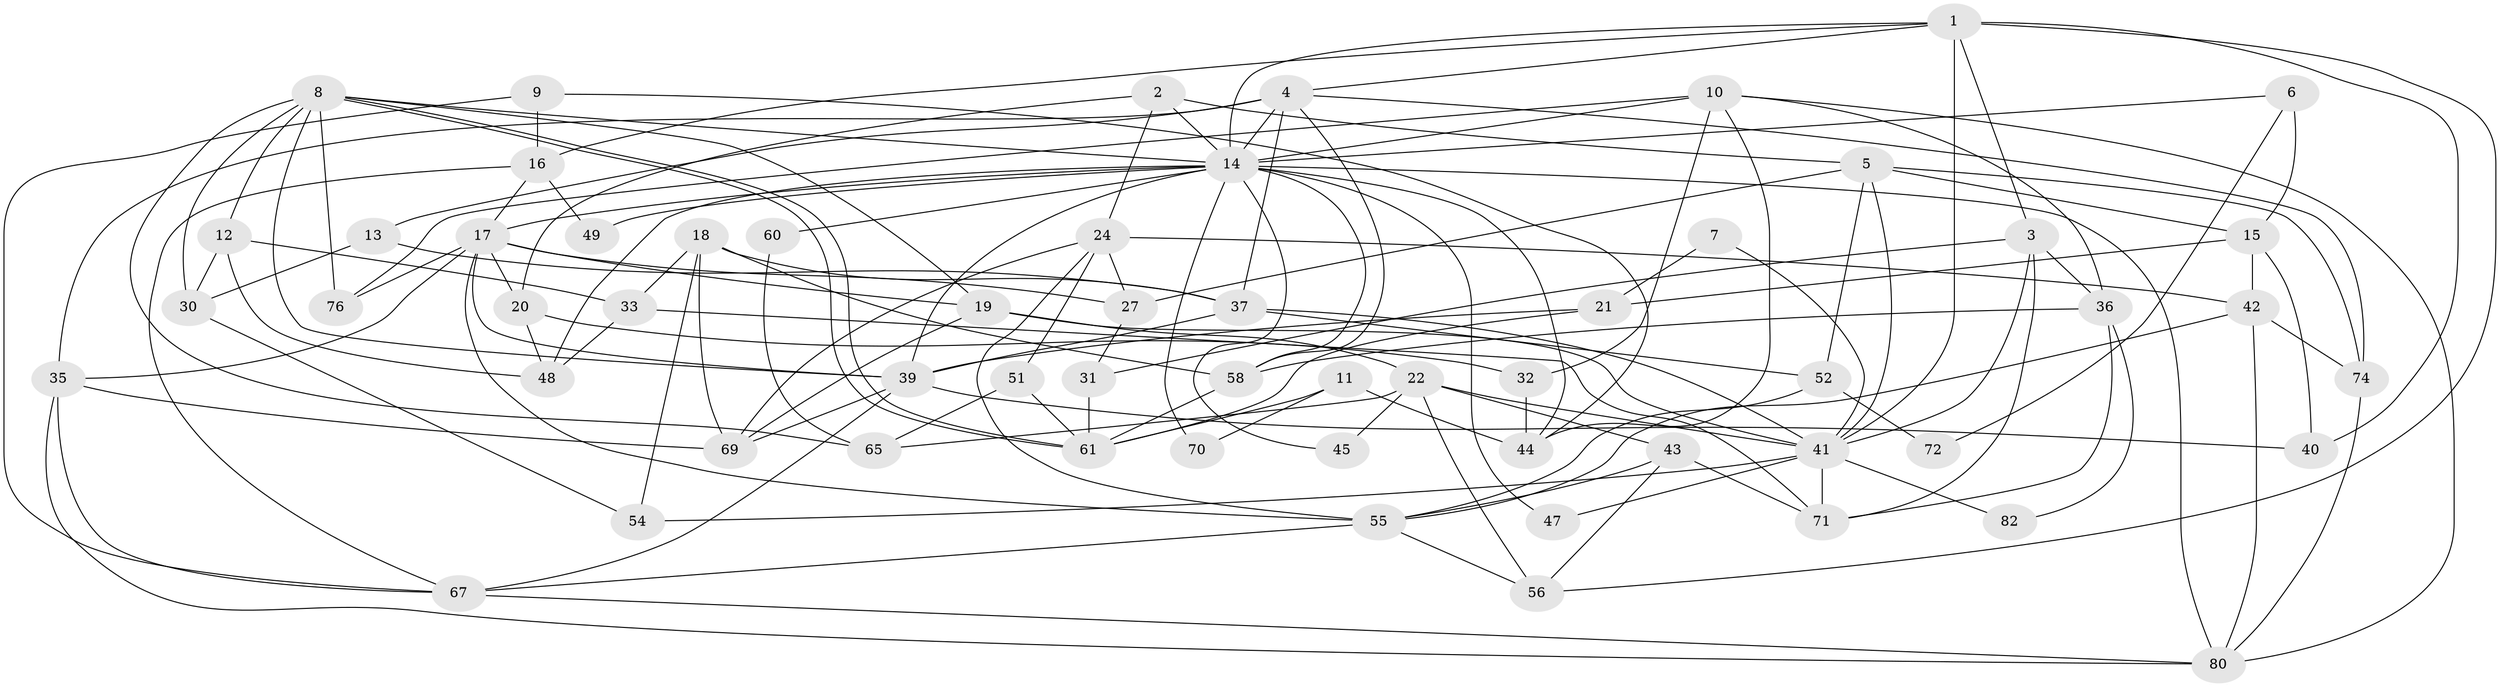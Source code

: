 // original degree distribution, {7: 0.047058823529411764, 4: 0.2235294117647059, 5: 0.17647058823529413, 3: 0.27058823529411763, 2: 0.16470588235294117, 6: 0.10588235294117647, 10: 0.011764705882352941}
// Generated by graph-tools (version 1.1) at 2025/18/03/04/25 18:18:48]
// undirected, 59 vertices, 141 edges
graph export_dot {
graph [start="1"]
  node [color=gray90,style=filled];
  1;
  2;
  3;
  4;
  5 [super="+64"];
  6;
  7;
  8 [super="+46+79"];
  9;
  10;
  11;
  12 [super="+77"];
  13 [super="+25"];
  14 [super="+26+66+23"];
  15;
  16 [super="+84"];
  17 [super="+63"];
  18;
  19 [super="+29+83"];
  20;
  21;
  22 [super="+53"];
  24 [super="+34"];
  27;
  30;
  31;
  32;
  33 [super="+38"];
  35;
  36 [super="+59"];
  37 [super="+50"];
  39 [super="+62"];
  40;
  41 [super="+68"];
  42 [super="+57"];
  43;
  44;
  45;
  47;
  48;
  49;
  51;
  52;
  54;
  55 [super="+73"];
  56;
  58 [super="+75"];
  60;
  61;
  65;
  67 [super="+81"];
  69;
  70;
  71;
  72;
  74;
  76 [super="+78"];
  80;
  82;
  1 -- 3;
  1 -- 4;
  1 -- 16;
  1 -- 40;
  1 -- 56;
  1 -- 41;
  1 -- 14;
  2 -- 24;
  2 -- 20;
  2 -- 14;
  2 -- 5;
  3 -- 31;
  3 -- 36;
  3 -- 71;
  3 -- 41;
  4 -- 37;
  4 -- 13;
  4 -- 35;
  4 -- 74;
  4 -- 14;
  4 -- 58;
  5 -- 74;
  5 -- 41;
  5 -- 52;
  5 -- 27;
  5 -- 15;
  6 -- 15;
  6 -- 72;
  6 -- 14;
  7 -- 21;
  7 -- 41;
  8 -- 61;
  8 -- 61;
  8 -- 19;
  8 -- 39;
  8 -- 12;
  8 -- 30;
  8 -- 76;
  8 -- 65;
  8 -- 14;
  9 -- 44;
  9 -- 16;
  9 -- 67;
  10 -- 80;
  10 -- 44;
  10 -- 32;
  10 -- 76;
  10 -- 14;
  10 -- 36;
  11 -- 61;
  11 -- 44;
  11 -- 70;
  12 -- 30;
  12 -- 48;
  12 -- 33;
  13 -- 37 [weight=2];
  13 -- 30;
  14 -- 49;
  14 -- 70;
  14 -- 47;
  14 -- 39;
  14 -- 44;
  14 -- 45;
  14 -- 80;
  14 -- 48;
  14 -- 58;
  14 -- 60;
  14 -- 17;
  15 -- 40;
  15 -- 21;
  15 -- 42;
  16 -- 17;
  16 -- 67;
  16 -- 49;
  17 -- 35;
  17 -- 20;
  17 -- 76;
  17 -- 55;
  17 -- 39;
  17 -- 27;
  17 -- 19;
  18 -- 37;
  18 -- 33;
  18 -- 54;
  18 -- 69;
  18 -- 58;
  19 -- 22;
  19 -- 41;
  19 -- 69;
  20 -- 32;
  20 -- 48;
  21 -- 61;
  21 -- 39;
  22 -- 43;
  22 -- 65;
  22 -- 56;
  22 -- 45;
  22 -- 41;
  24 -- 69;
  24 -- 42;
  24 -- 51;
  24 -- 27;
  24 -- 55;
  27 -- 31;
  30 -- 54;
  31 -- 61;
  32 -- 44;
  33 -- 71;
  33 -- 48;
  35 -- 80;
  35 -- 69;
  35 -- 67;
  36 -- 71;
  36 -- 58;
  36 -- 82;
  37 -- 41;
  37 -- 52;
  37 -- 39;
  39 -- 40;
  39 -- 69;
  39 -- 67;
  41 -- 71;
  41 -- 47;
  41 -- 54;
  41 -- 82;
  42 -- 55;
  42 -- 74;
  42 -- 80;
  43 -- 55;
  43 -- 71;
  43 -- 56;
  51 -- 65;
  51 -- 61;
  52 -- 72;
  52 -- 55;
  55 -- 56;
  55 -- 67;
  58 -- 61;
  60 -- 65;
  67 -- 80;
  74 -- 80;
}
